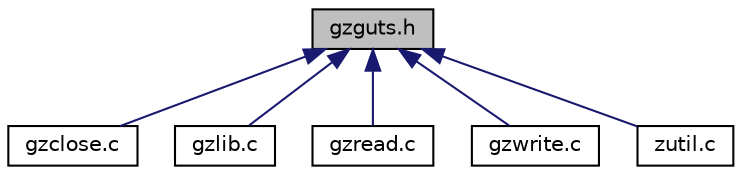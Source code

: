 digraph "gzguts.h"
{
 // INTERACTIVE_SVG=YES
  edge [fontname="Helvetica",fontsize="10",labelfontname="Helvetica",labelfontsize="10"];
  node [fontname="Helvetica",fontsize="10",shape=record];
  Node8 [label="gzguts.h",height=0.2,width=0.4,color="black", fillcolor="grey75", style="filled", fontcolor="black"];
  Node8 -> Node9 [dir="back",color="midnightblue",fontsize="10",style="solid",fontname="Helvetica"];
  Node9 [label="gzclose.c",height=0.2,width=0.4,color="black", fillcolor="white", style="filled",URL="$gzclose_8c.html"];
  Node8 -> Node10 [dir="back",color="midnightblue",fontsize="10",style="solid",fontname="Helvetica"];
  Node10 [label="gzlib.c",height=0.2,width=0.4,color="black", fillcolor="white", style="filled",URL="$gzlib_8c.html"];
  Node8 -> Node11 [dir="back",color="midnightblue",fontsize="10",style="solid",fontname="Helvetica"];
  Node11 [label="gzread.c",height=0.2,width=0.4,color="black", fillcolor="white", style="filled",URL="$gzread_8c.html"];
  Node8 -> Node12 [dir="back",color="midnightblue",fontsize="10",style="solid",fontname="Helvetica"];
  Node12 [label="gzwrite.c",height=0.2,width=0.4,color="black", fillcolor="white", style="filled",URL="$gzwrite_8c.html"];
  Node8 -> Node13 [dir="back",color="midnightblue",fontsize="10",style="solid",fontname="Helvetica"];
  Node13 [label="zutil.c",height=0.2,width=0.4,color="black", fillcolor="white", style="filled",URL="$zutil_8c.html"];
}
